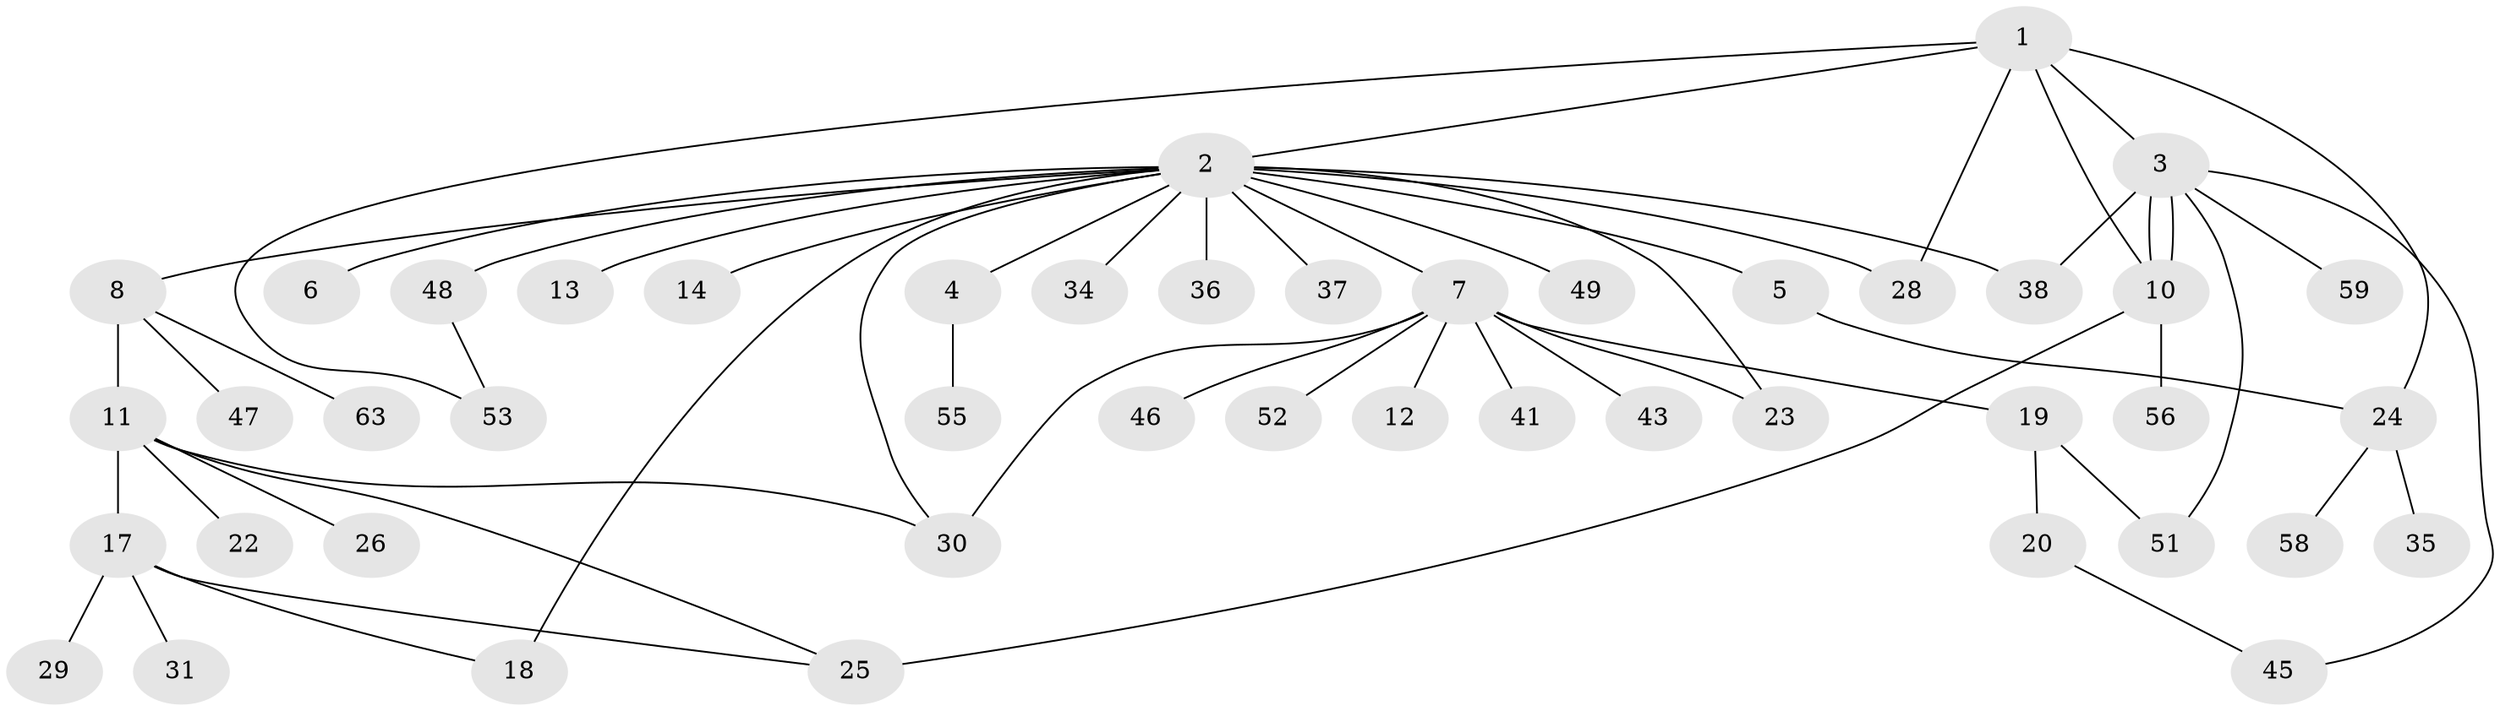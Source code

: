// Generated by graph-tools (version 1.1) at 2025/51/02/27/25 19:51:58]
// undirected, 46 vertices, 59 edges
graph export_dot {
graph [start="1"]
  node [color=gray90,style=filled];
  1 [super="+27"];
  2 [super="+9"];
  3 [super="+61"];
  4 [super="+33"];
  5;
  6;
  7 [super="+39"];
  8 [super="+16"];
  10 [super="+40"];
  11 [super="+15"];
  12 [super="+62"];
  13;
  14;
  17 [super="+50"];
  18 [super="+42"];
  19 [super="+21"];
  20;
  22;
  23;
  24 [super="+44"];
  25;
  26;
  28 [super="+32"];
  29;
  30 [super="+60"];
  31;
  34;
  35;
  36;
  37;
  38;
  41;
  43;
  45 [super="+57"];
  46;
  47;
  48 [super="+54"];
  49;
  51;
  52;
  53;
  55;
  56;
  58;
  59;
  63;
  1 -- 2;
  1 -- 3;
  1 -- 53;
  1 -- 24;
  1 -- 10;
  1 -- 28;
  2 -- 4;
  2 -- 5 [weight=2];
  2 -- 6;
  2 -- 7;
  2 -- 8;
  2 -- 23;
  2 -- 28;
  2 -- 30;
  2 -- 34;
  2 -- 36;
  2 -- 37;
  2 -- 38;
  2 -- 48;
  2 -- 49;
  2 -- 13;
  2 -- 14;
  2 -- 18;
  3 -- 10;
  3 -- 10;
  3 -- 38;
  3 -- 45;
  3 -- 51;
  3 -- 59;
  4 -- 55;
  5 -- 24;
  7 -- 12;
  7 -- 19;
  7 -- 41;
  7 -- 46;
  7 -- 43;
  7 -- 23;
  7 -- 52;
  7 -- 30;
  8 -- 11;
  8 -- 47;
  8 -- 63;
  10 -- 25;
  10 -- 56;
  11 -- 17;
  11 -- 25;
  11 -- 26;
  11 -- 22;
  11 -- 30;
  17 -- 18;
  17 -- 25;
  17 -- 29;
  17 -- 31;
  19 -- 20;
  19 -- 51;
  20 -- 45;
  24 -- 35;
  24 -- 58;
  48 -- 53;
}
